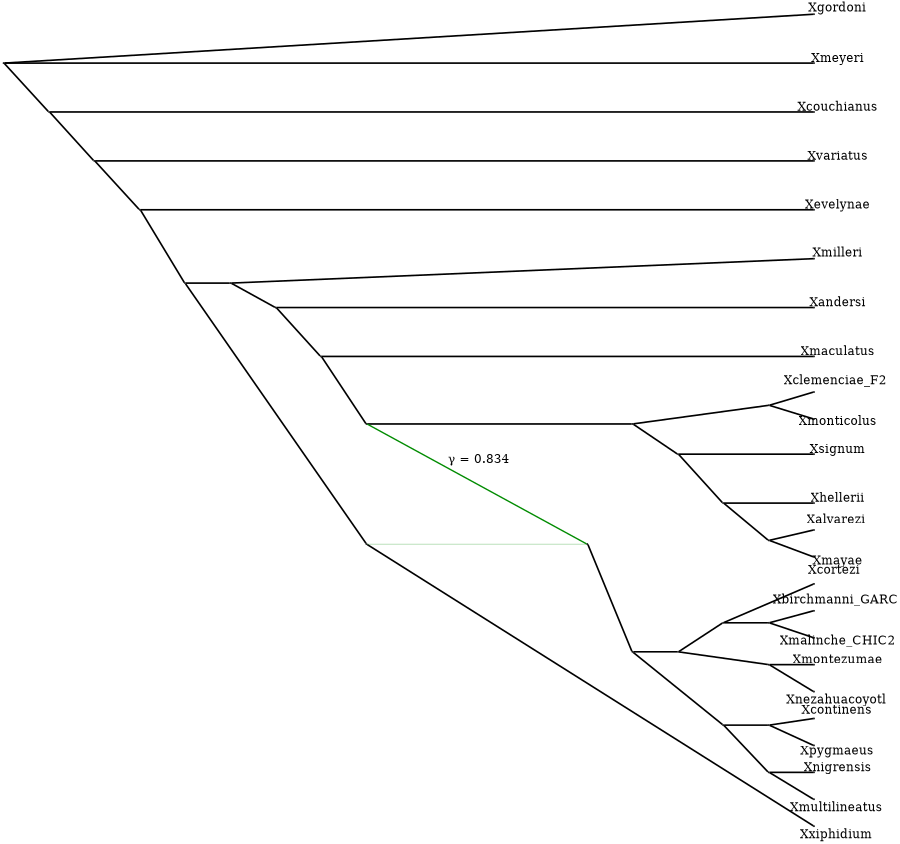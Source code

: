 Graph Phylogeny { 
     rankdir=LR; 
    labelloc=b 
    ratio="fill"; 
    size="6 ,8 !"; 
    nodesep=0.8; 
    splines=line; 
    edge [fontsize=30.0]; 
    node [shape = point] 
    rank=max -1 
  subgraph    { 1 , 2 , 3 , 4 , 5 , 6 , 7 , 8 , 9 , 10 , 11 , 12 , 13 , 14 , 15 , 16 , 17 , 18 , 19 , 20 , 21 , 22 , 24 , 25 } 
    1 [label=1] [shape = point] 
    2 [label=2] [shape = point] 
    3 [label=3] [shape = point] 
    4 [label=4] [shape = point] 
    5 [label=5] [shape = point] 
    6 [label=6] [shape = point] 
    7 [label=7] [shape = point] 
    8 [label=8] [shape = point] 
    9 [label=9] [shape = point] 
    10 [label=10] [shape = point] 
    11 [label=11] [shape = point] 
    12 [label=12] [shape = point] 
    13 [label=13] [shape = point] 
    14 [label=14] [shape = point] 
    15 [label=15] [shape = point] 
    16 [label=16] [shape = point] 
    17 [label=17] [shape = point] 
    18 [label=18] [shape = point] 
    19 [label=19] [shape = point] 
    20 [label=20] [shape = point] 
    21 [label=21] [shape = point] 
    22 [label=22] [shape = point] 
    24 [label=24] [shape = point] 
    25 [label=25] [shape = point] 
 
     -1 -- 1
                                  [headlabel=Xgordoni]
                                  [labeldistance=6.0]
                                  [labelangle=190.0]
                                  [penwidth=4]; 
     -1 -- 2
                                  [headlabel=Xmeyeri]
                                  [labeldistance=6.0]
                                  [labelangle=190.0]
                                  [penwidth=4]; 
     -1 -- -2
                                  [penwidth=4]; 
     -2 -- 3
                                  [headlabel=Xcouchianus]
                                  [labeldistance=6.0]
                                  [labelangle=190.0]
                                  [penwidth=4]; 
     -2 -- -3
                                  [penwidth=4]; 
     -3 -- 4
                                  [headlabel=Xvariatus]
                                  [labeldistance=6.0]
                                  [labelangle=190.0]
                                  [penwidth=4]; 
     -3 -- -4
                                  [penwidth=4]; 
     -4 -- 5
                                  [headlabel=Xevelynae]
                                  [labeldistance=6.0]
                                  [labelangle=190.0]
                                  [penwidth=4]; 
     -4 -- -5
                                  [penwidth=4]; 
     -5 -- -6
                                  [penwidth=4]; 
     -6 -- -7
                                  [penwidth=4]; 
     -7 -- 6
                                  [headlabel=Xandersi]
                                  [labeldistance=6.0]
                                  [labelangle=190.0]
                                  [penwidth=4]; 
     -7 -- -8
                                  [penwidth=4]; 
     -8 -- 7
                                  [headlabel=Xmaculatus]
                                  [labeldistance=6.0]
                                  [labelangle=190.0]
                                  [penwidth=4]; 
     -8 -- -9
                                  [penwidth=4]; 
     -9 -- -10
                                  [penwidth=4]; 
     -10 -- -11
                                  [penwidth=4]; 
     -11 -- 8
                                  [headlabel=Xclemenciae_F2]
                                  [labeldistance=6.0]
                                  [labelangle=190.0]
                                  [penwidth=4]; 
     -11 -- 9
                                  [headlabel=Xmonticolus]
                                  [labeldistance=6.0]
                                  [labelangle=190.0]
                                  [penwidth=4]; 
     -10 -- -12
                                  [penwidth=4]; 
     -12 -- -13
                                  [penwidth=4]; 
     -13 -- 10
                                  [headlabel=Xhellerii]
                                  [labeldistance=6.0]
                                  [labelangle=190.0]
                                  [penwidth=4]; 
     -13 -- -14
                                  [penwidth=4]; 
     -14 -- 11
                                  [headlabel=Xalvarezi]
                                  [labeldistance=6.0]
                                  [labelangle=190.0]
                                  [penwidth=4]; 
     -14 -- 12
                                  [headlabel=Xmayae]
                                  [labeldistance=6.0]
                                  [labelangle=190.0]
                                  [penwidth=4]; 
     -12 -- 13
                                  [headlabel=Xsignum]
                                  [labeldistance=6.0]
                                  [labelangle=190.0]
                                  [penwidth=4]; 
   -9 -- 23
                                  [color=green4]
                                  [penwidth=3.336]
                                  [label=" &gamma; = 0.834"]
                                  [labeldistance = 3.5]
                                  [labelangle=45.0]; 
     23 -- -16
                                  [penwidth=4]; 
     -16 -- -17
                                  [penwidth=4]; 
     -17 -- -18
                                  [penwidth=4]; 
     -18 -- -19
                                  [penwidth=4]; 
     -19 -- 14
                                  [headlabel=Xbirchmanni_GARC]
                                  [labeldistance=6.0]
                                  [labelangle=190.0]
                                  [penwidth=4]; 
     -19 -- 15
                                  [headlabel=Xmalinche_CHIC2]
                                  [labeldistance=6.0]
                                  [labelangle=190.0]
                                  [penwidth=4]; 
     -18 -- 16
                                  [headlabel=Xcortezi]
                                  [labeldistance=6.0]
                                  [labelangle=190.0]
                                  [penwidth=4]; 
     -17 -- -20
                                  [penwidth=4]; 
     -20 -- 17
                                  [headlabel=Xmontezumae]
                                  [labeldistance=6.0]
                                  [labelangle=190.0]
                                  [penwidth=4]; 
     -20 -- 18
                                  [headlabel=Xnezahuacoyotl]
                                  [labeldistance=6.0]
                                  [labelangle=190.0]
                                  [penwidth=4]; 
     -16 -- -21
                                  [penwidth=4]; 
     -21 -- -22
                                  [penwidth=4]; 
     -22 -- 19
                                  [headlabel=Xcontinens]
                                  [labeldistance=6.0]
                                  [labelangle=190.0]
                                  [penwidth=4]; 
     -22 -- 20
                                  [headlabel=Xpygmaeus]
                                  [labeldistance=6.0]
                                  [labelangle=190.0]
                                  [penwidth=4]; 
     -21 -- -23
                                  [penwidth=4]; 
     -23 -- 21
                                  [headlabel=Xnigrensis]
                                  [labeldistance=6.0]
                                  [labelangle=190.0]
                                  [penwidth=4]; 
     -23 -- 22
                                  [headlabel=Xmultilineatus]
                                  [labeldistance=6.0]
                                  [labelangle=190.0]
                                  [penwidth=4]; 
     -6 -- 24
                                  [headlabel=Xmilleri]
                                  [labeldistance=6.0]
                                  [labelangle=190.0]
                                  [penwidth=4]; 
     -5 -- -24
                                  [penwidth=4]; 
     -24 -- 25
                                  [headlabel=Xxiphidium]
                                  [labeldistance=6.0]
                                  [labelangle=190.0]
                                  [penwidth=4]; 
   -24 -- 23
                                  [color=green4]
                                  [penwidth=0.664]; 
}